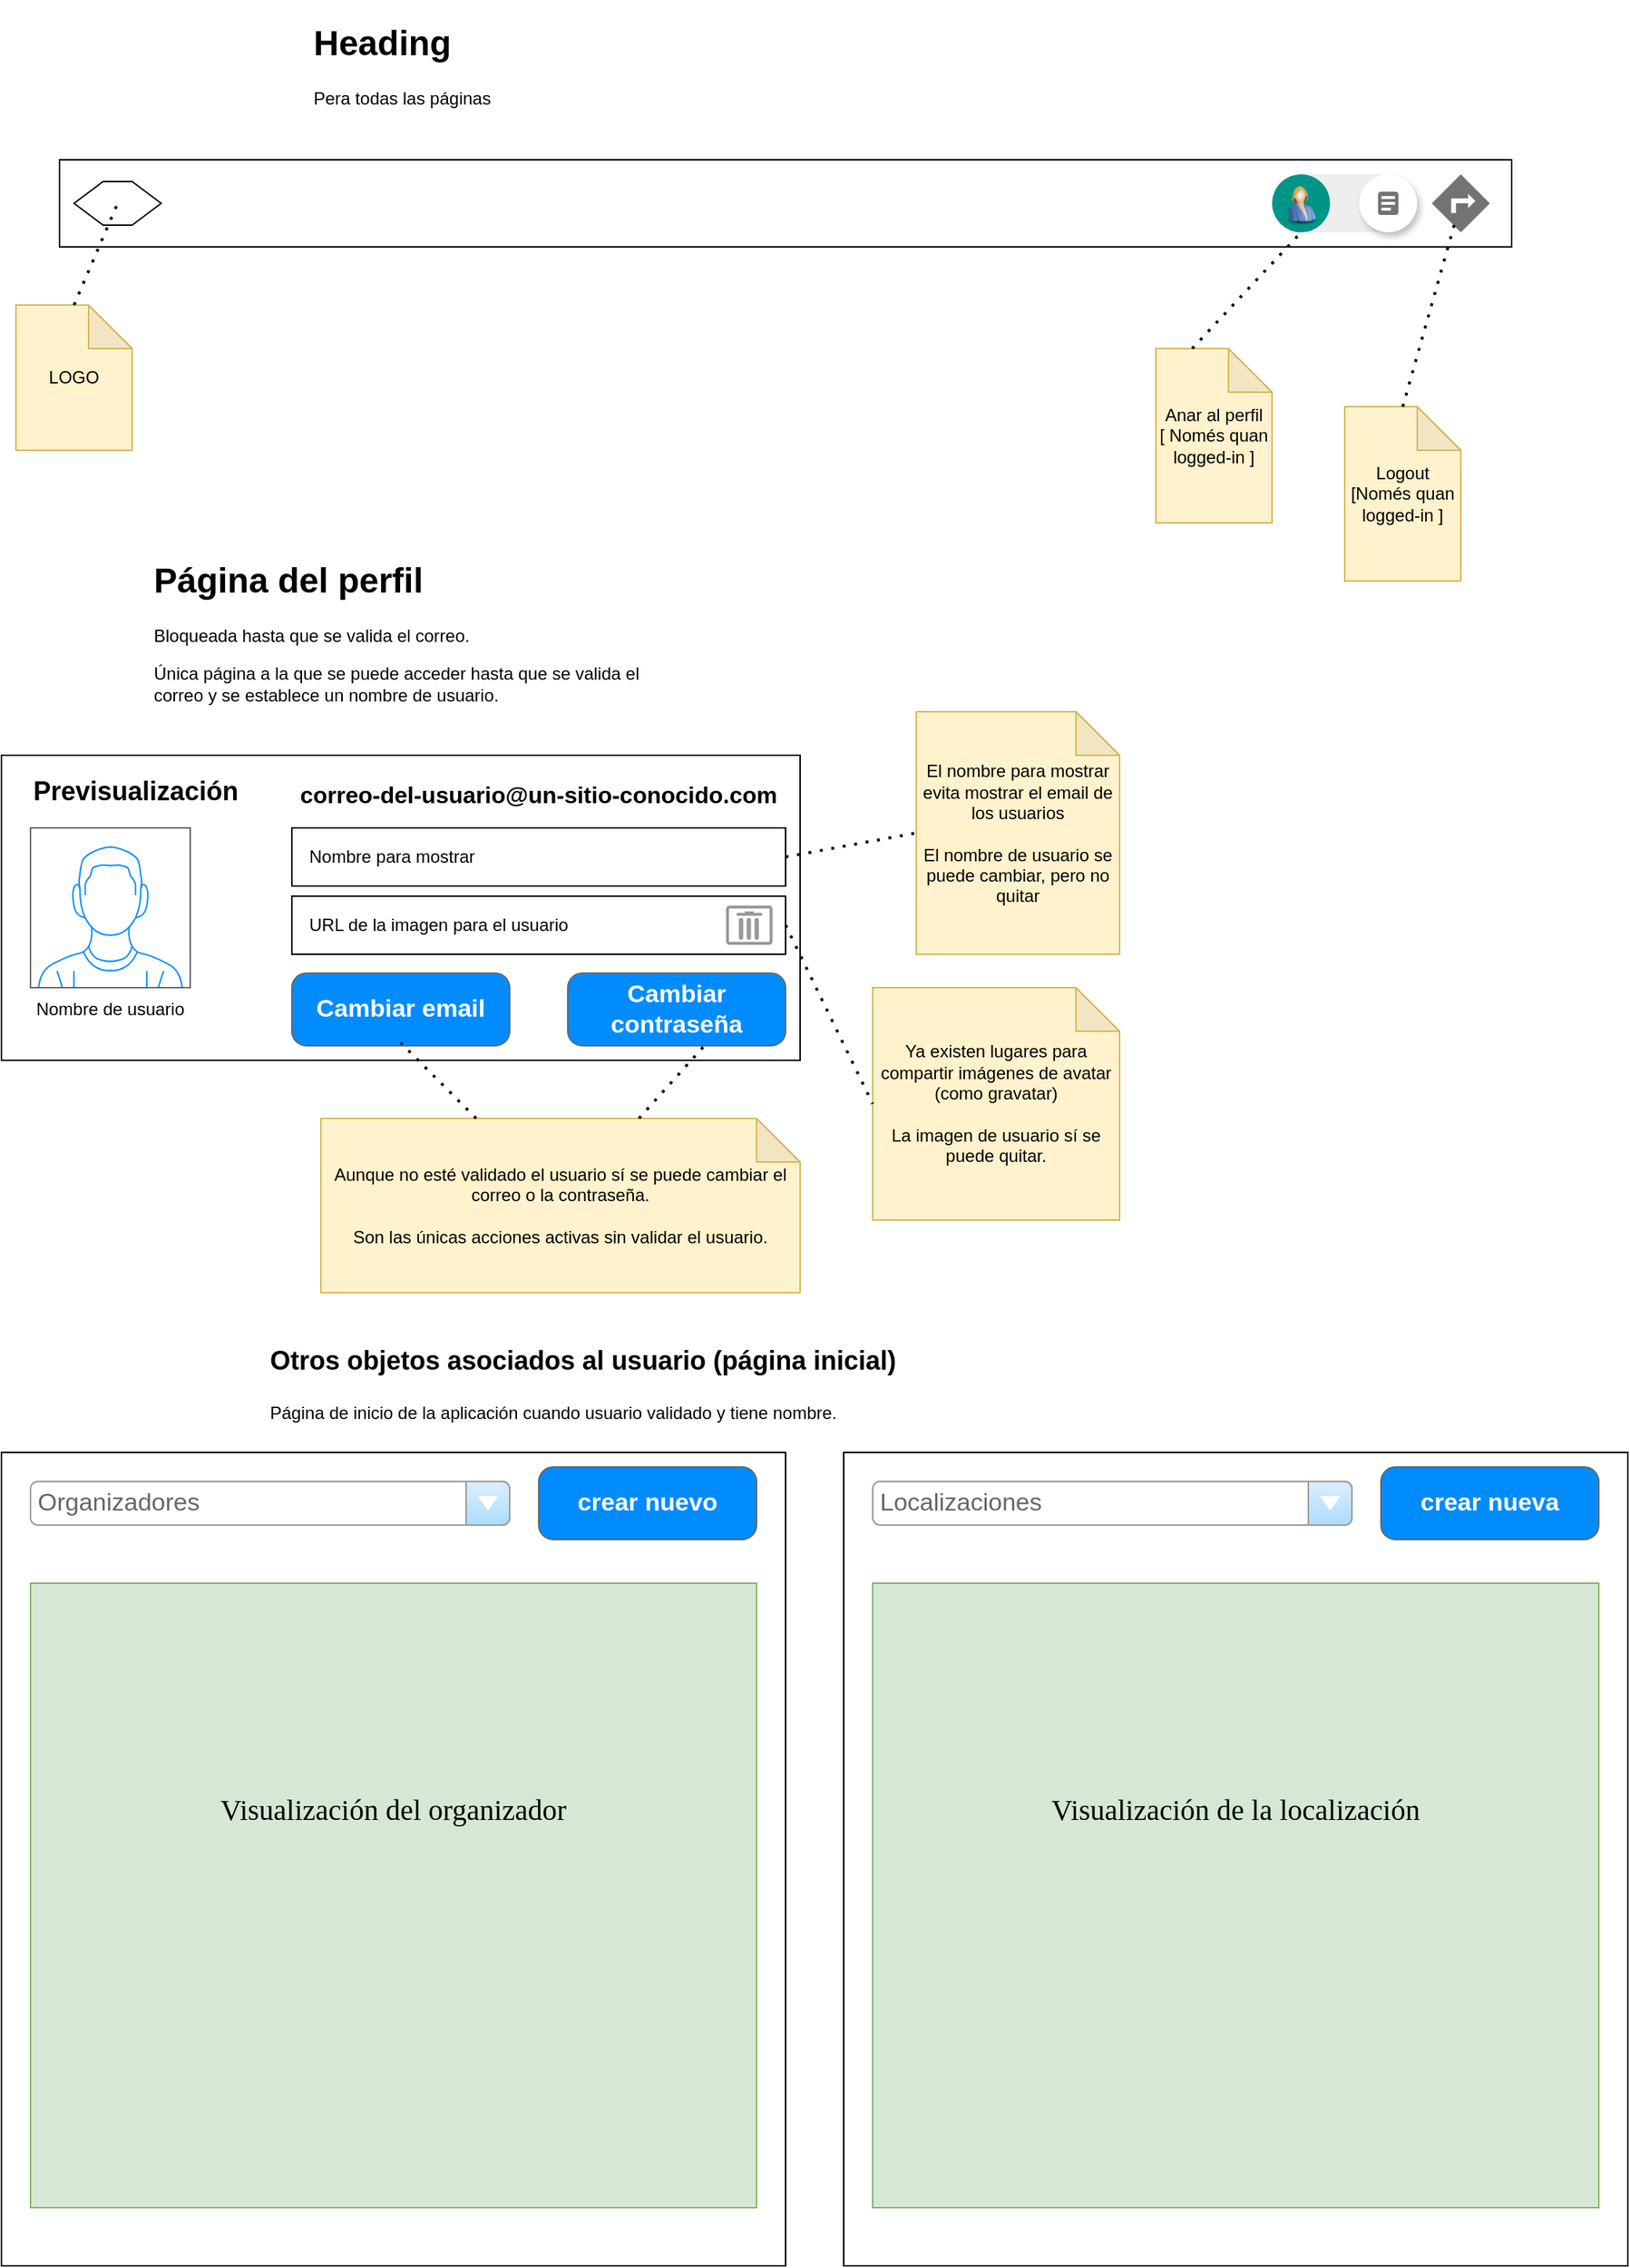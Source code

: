 <mxfile version="22.0.2" type="device">
  <diagram name="Pàgina-1" id="wEcYSD4VbKXbieK8MTMO">
    <mxGraphModel dx="1114" dy="883" grid="1" gridSize="10" guides="1" tooltips="1" connect="1" arrows="1" fold="1" page="1" pageScale="1" pageWidth="1169" pageHeight="1654" math="0" shadow="0">
      <root>
        <mxCell id="0" />
        <mxCell id="1" parent="0" />
        <mxCell id="KG268rfdw6J6ob5oxrYt-75" value="" style="rounded=0;whiteSpace=wrap;html=1;" vertex="1" parent="1">
          <mxGeometry x="620" y="1040" width="540" height="560" as="geometry" />
        </mxCell>
        <mxCell id="KG268rfdw6J6ob5oxrYt-44" value="" style="rounded=0;whiteSpace=wrap;html=1;" vertex="1" parent="1">
          <mxGeometry x="40" y="560" width="550" height="210" as="geometry" />
        </mxCell>
        <mxCell id="KG268rfdw6J6ob5oxrYt-1" value="" style="rounded=0;whiteSpace=wrap;html=1;" vertex="1" parent="1">
          <mxGeometry x="80" y="150" width="1000" height="60" as="geometry" />
        </mxCell>
        <mxCell id="KG268rfdw6J6ob5oxrYt-2" value="" style="shape=hexagon;perimeter=hexagonPerimeter2;whiteSpace=wrap;html=1;fixedSize=1;" vertex="1" parent="1">
          <mxGeometry x="90" y="165" width="60" height="30" as="geometry" />
        </mxCell>
        <mxCell id="KG268rfdw6J6ob5oxrYt-3" value="LOGO" style="shape=note;whiteSpace=wrap;html=1;backgroundOutline=1;darkOpacity=0.05;fillColor=#fff2cc;strokeColor=#d6b656;" vertex="1" parent="1">
          <mxGeometry x="50" y="250" width="80" height="100" as="geometry" />
        </mxCell>
        <mxCell id="KG268rfdw6J6ob5oxrYt-4" value="" style="endArrow=none;dashed=1;html=1;dashPattern=1 3;strokeWidth=2;rounded=0;exitX=0.5;exitY=0;exitDx=0;exitDy=0;exitPerimeter=0;" edge="1" parent="1" source="KG268rfdw6J6ob5oxrYt-3">
          <mxGeometry width="50" height="50" relative="1" as="geometry">
            <mxPoint x="70" y="230" as="sourcePoint" />
            <mxPoint x="120" y="180" as="targetPoint" />
          </mxGeometry>
        </mxCell>
        <mxCell id="KG268rfdw6J6ob5oxrYt-5" value="" style="shape=rect;arcSize=50;strokeColor=none;fillColor=#eeeeee;rounded=1;spacingLeft=24;fontSize=13;align=center;whiteSpace=wrap;html=1;" vertex="1" parent="1">
          <mxGeometry x="915" y="160" width="100" height="40" as="geometry" />
        </mxCell>
        <mxCell id="KG268rfdw6J6ob5oxrYt-6" value="" style="shape=ellipse;strokeColor=none;fillColor=#009587;fontColor=#ffffff;fontSize=14;" vertex="1" parent="KG268rfdw6J6ob5oxrYt-5">
          <mxGeometry width="40" height="40" relative="1" as="geometry" />
        </mxCell>
        <mxCell id="KG268rfdw6J6ob5oxrYt-18" value="" style="shape=ellipse;strokeColor=none;fillColor=#ffffff;shadow=1;gradientColor=none;sketch=0;hachureGap=4;pointerEvents=0;fontFamily=Architects Daughter;fontSource=https%3A%2F%2Ffonts.googleapis.com%2Fcss%3Ffamily%3DArchitects%2BDaughter;fontSize=20;html=1;labelPosition=center;verticalLabelPosition=bottom;align=center;verticalAlign=top;" vertex="1" parent="KG268rfdw6J6ob5oxrYt-5">
          <mxGeometry x="60" width="40" height="40" as="geometry" />
        </mxCell>
        <mxCell id="KG268rfdw6J6ob5oxrYt-19" value="" style="dashed=0;html=1;shape=mxgraph.gmdl.doc;strokeColor=#ffffff;fillColor=#737373;strokeWidth=2;sketch=0;hachureGap=4;pointerEvents=0;fontFamily=Architects Daughter;fontSource=https%3A%2F%2Ffonts.googleapis.com%2Fcss%3Ffamily%3DArchitects%2BDaughter;fontSize=20;" vertex="1" parent="KG268rfdw6J6ob5oxrYt-18">
          <mxGeometry x="0.5" y="0.5" width="14" height="16" relative="1" as="geometry">
            <mxPoint x="-7" y="-8" as="offset" />
          </mxGeometry>
        </mxCell>
        <mxCell id="KG268rfdw6J6ob5oxrYt-22" value="" style="image;html=1;image=img/lib/clip_art/people/Suit_Woman_Blue_128x128.png" vertex="1" parent="KG268rfdw6J6ob5oxrYt-5">
          <mxGeometry x="5" y="5" width="30" height="30" as="geometry" />
        </mxCell>
        <mxCell id="KG268rfdw6J6ob5oxrYt-20" value="" style="html=1;dashed=0;aspect=fixed;verticalLabelPosition=bottom;verticalAlign=top;align=center;shape=mxgraph.gmdl.share2;strokeColor=none;fillColor=#737373;shadow=0;sketch=0;" vertex="1" parent="1">
          <mxGeometry x="1025" y="160" width="40" height="40" as="geometry" />
        </mxCell>
        <mxCell id="KG268rfdw6J6ob5oxrYt-23" value="Anar al perfil&lt;br&gt;[ Només quan logged-in ]" style="shape=note;whiteSpace=wrap;html=1;backgroundOutline=1;darkOpacity=0.05;fillColor=#fff2cc;strokeColor=#d6b656;" vertex="1" parent="1">
          <mxGeometry x="835" y="280" width="80" height="120" as="geometry" />
        </mxCell>
        <mxCell id="KG268rfdw6J6ob5oxrYt-24" value="" style="endArrow=none;dashed=1;html=1;dashPattern=1 3;strokeWidth=2;rounded=0;entryX=0.5;entryY=1;entryDx=0;entryDy=0;exitX=0;exitY=0;exitDx=25;exitDy=0;exitPerimeter=0;" edge="1" parent="1" source="KG268rfdw6J6ob5oxrYt-23" target="KG268rfdw6J6ob5oxrYt-6">
          <mxGeometry width="50" height="50" relative="1" as="geometry">
            <mxPoint x="870" y="280" as="sourcePoint" />
            <mxPoint x="915" y="310" as="targetPoint" />
          </mxGeometry>
        </mxCell>
        <mxCell id="KG268rfdw6J6ob5oxrYt-25" value="Logout [Només quan logged-in ]" style="shape=note;whiteSpace=wrap;html=1;backgroundOutline=1;darkOpacity=0.05;fillColor=#fff2cc;strokeColor=#d6b656;" vertex="1" parent="1">
          <mxGeometry x="965" y="320" width="80" height="120" as="geometry" />
        </mxCell>
        <mxCell id="KG268rfdw6J6ob5oxrYt-26" value="" style="endArrow=none;dashed=1;html=1;dashPattern=1 3;strokeWidth=2;rounded=0;entryX=0.4;entryY=0.825;entryDx=0;entryDy=0;entryPerimeter=0;exitX=0.5;exitY=0;exitDx=0;exitDy=0;exitPerimeter=0;" edge="1" parent="1" source="KG268rfdw6J6ob5oxrYt-25" target="KG268rfdw6J6ob5oxrYt-20">
          <mxGeometry width="50" height="50" relative="1" as="geometry">
            <mxPoint x="865" y="360" as="sourcePoint" />
            <mxPoint x="915" y="310" as="targetPoint" />
          </mxGeometry>
        </mxCell>
        <mxCell id="KG268rfdw6J6ob5oxrYt-27" value="&lt;h1&gt;Heading&lt;/h1&gt;&lt;p&gt;Pera todas las páginas&lt;/p&gt;" style="text;html=1;strokeColor=none;fillColor=none;spacing=5;spacingTop=-20;whiteSpace=wrap;overflow=hidden;rounded=0;" vertex="1" parent="1">
          <mxGeometry x="250" y="50" width="190" height="80" as="geometry" />
        </mxCell>
        <mxCell id="KG268rfdw6J6ob5oxrYt-28" value="&lt;h1&gt;Página del perfil&lt;/h1&gt;&lt;p&gt;Bloqueada hasta que se valida el correo.&lt;/p&gt;&lt;p&gt;Única página a la que se puede acceder hasta que se valida el correo y se establece un nombre de usuario.&lt;/p&gt;" style="text;html=1;strokeColor=none;fillColor=none;spacing=5;spacingTop=-20;whiteSpace=wrap;overflow=hidden;rounded=0;" vertex="1" parent="1">
          <mxGeometry x="140" y="420" width="370" height="110" as="geometry" />
        </mxCell>
        <mxCell id="KG268rfdw6J6ob5oxrYt-29" value="" style="verticalLabelPosition=bottom;shadow=0;dashed=0;align=center;html=1;verticalAlign=top;strokeWidth=1;shape=mxgraph.mockup.containers.userMale;strokeColor=#666666;strokeColor2=#008cff;" vertex="1" parent="1">
          <mxGeometry x="60" y="610" width="110" height="110" as="geometry" />
        </mxCell>
        <mxCell id="KG268rfdw6J6ob5oxrYt-42" value="&lt;b&gt;&lt;font style=&quot;font-size: 18px;&quot;&gt;Previsualización&lt;/font&gt;&lt;/b&gt;" style="text;html=1;strokeColor=none;fillColor=none;align=left;verticalAlign=middle;whiteSpace=wrap;rounded=0;" vertex="1" parent="1">
          <mxGeometry x="60" y="567" width="150" height="35" as="geometry" />
        </mxCell>
        <mxCell id="KG268rfdw6J6ob5oxrYt-45" value="Nombre de usuario" style="text;html=1;strokeColor=none;fillColor=none;align=center;verticalAlign=middle;whiteSpace=wrap;rounded=0;" vertex="1" parent="1">
          <mxGeometry x="60" y="720" width="110" height="30" as="geometry" />
        </mxCell>
        <mxCell id="KG268rfdw6J6ob5oxrYt-53" value="" style="group" vertex="1" connectable="0" parent="1">
          <mxGeometry x="240" y="615" width="340" height="40" as="geometry" />
        </mxCell>
        <mxCell id="KG268rfdw6J6ob5oxrYt-54" value="" style="group" vertex="1" connectable="0" parent="KG268rfdw6J6ob5oxrYt-53">
          <mxGeometry y="-5" width="340" height="40" as="geometry" />
        </mxCell>
        <mxCell id="KG268rfdw6J6ob5oxrYt-46" value="" style="rounded=0;whiteSpace=wrap;html=1;" vertex="1" parent="KG268rfdw6J6ob5oxrYt-54">
          <mxGeometry width="340" height="40" as="geometry" />
        </mxCell>
        <mxCell id="KG268rfdw6J6ob5oxrYt-47" value="Nombre para mostrar" style="text;html=1;strokeColor=none;fillColor=none;align=left;verticalAlign=middle;whiteSpace=wrap;rounded=0;" vertex="1" parent="KG268rfdw6J6ob5oxrYt-54">
          <mxGeometry x="10" y="5" width="150" height="30" as="geometry" />
        </mxCell>
        <mxCell id="KG268rfdw6J6ob5oxrYt-55" value="" style="group" vertex="1" connectable="0" parent="1">
          <mxGeometry x="240" y="657" width="340" height="55" as="geometry" />
        </mxCell>
        <mxCell id="KG268rfdw6J6ob5oxrYt-49" value="" style="rounded=0;whiteSpace=wrap;html=1;" vertex="1" parent="KG268rfdw6J6ob5oxrYt-55">
          <mxGeometry width="340" height="40" as="geometry" />
        </mxCell>
        <mxCell id="KG268rfdw6J6ob5oxrYt-50" value="URL de la imagen para el usuario" style="text;html=1;strokeColor=none;fillColor=none;align=left;verticalAlign=middle;whiteSpace=wrap;rounded=0;" vertex="1" parent="KG268rfdw6J6ob5oxrYt-55">
          <mxGeometry x="10" y="5" width="210" height="30" as="geometry" />
        </mxCell>
        <mxCell id="KG268rfdw6J6ob5oxrYt-87" value="" style="strokeColor=#999999;verticalLabelPosition=bottom;shadow=0;dashed=0;verticalAlign=top;strokeWidth=2;html=1;shape=mxgraph.mockup.misc.trashcanIcon;" vertex="1" parent="KG268rfdw6J6ob5oxrYt-55">
          <mxGeometry x="300" y="7.5" width="30" height="25" as="geometry" />
        </mxCell>
        <mxCell id="KG268rfdw6J6ob5oxrYt-56" value="&lt;font size=&quot;1&quot; style=&quot;&quot;&gt;&lt;b style=&quot;font-size: 16px;&quot;&gt;correo-del-usuario@un-sitio-conocido.com&lt;/b&gt;&lt;/font&gt;" style="text;html=1;strokeColor=none;fillColor=none;align=center;verticalAlign=middle;whiteSpace=wrap;rounded=0;" vertex="1" parent="1">
          <mxGeometry x="240" y="572" width="340" height="30" as="geometry" />
        </mxCell>
        <mxCell id="KG268rfdw6J6ob5oxrYt-57" value="El nombre para mostrar evita mostrar el email de los usuarios&lt;br&gt;&lt;br&gt;El nombre de usuario se puede cambiar, pero no quitar" style="shape=note;whiteSpace=wrap;html=1;backgroundOutline=1;darkOpacity=0.05;fillColor=#fff2cc;strokeColor=#d6b656;" vertex="1" parent="1">
          <mxGeometry x="670" y="530" width="140" height="167" as="geometry" />
        </mxCell>
        <mxCell id="KG268rfdw6J6ob5oxrYt-58" value="" style="endArrow=none;dashed=1;html=1;dashPattern=1 3;strokeWidth=2;rounded=0;entryX=0;entryY=0.5;entryDx=0;entryDy=0;entryPerimeter=0;exitX=1;exitY=0.5;exitDx=0;exitDy=0;" edge="1" parent="1" source="KG268rfdw6J6ob5oxrYt-46" target="KG268rfdw6J6ob5oxrYt-57">
          <mxGeometry width="50" height="50" relative="1" as="geometry">
            <mxPoint x="550" y="700" as="sourcePoint" />
            <mxPoint x="600" y="650" as="targetPoint" />
          </mxGeometry>
        </mxCell>
        <mxCell id="KG268rfdw6J6ob5oxrYt-60" value="Ya existen lugares para compartir imágenes de avatar (como gravatar)&lt;br&gt;&lt;br&gt;La imagen de usuario sí se puede quitar." style="shape=note;whiteSpace=wrap;html=1;backgroundOutline=1;darkOpacity=0.05;fillColor=#fff2cc;strokeColor=#d6b656;" vertex="1" parent="1">
          <mxGeometry x="640" y="720" width="170" height="160" as="geometry" />
        </mxCell>
        <mxCell id="KG268rfdw6J6ob5oxrYt-62" value="Cambiar email" style="strokeWidth=1;shadow=0;dashed=0;align=center;html=1;shape=mxgraph.mockup.buttons.button;strokeColor=#666666;fontColor=#ffffff;mainText=;buttonStyle=round;fontSize=17;fontStyle=1;fillColor=#008cff;whiteSpace=wrap;" vertex="1" parent="1">
          <mxGeometry x="240" y="710" width="150" height="50" as="geometry" />
        </mxCell>
        <mxCell id="KG268rfdw6J6ob5oxrYt-64" value="" style="endArrow=none;dashed=1;html=1;dashPattern=1 3;strokeWidth=2;rounded=0;exitX=1;exitY=0.5;exitDx=0;exitDy=0;entryX=0;entryY=0.5;entryDx=0;entryDy=0;entryPerimeter=0;" edge="1" parent="1" source="KG268rfdw6J6ob5oxrYt-49" target="KG268rfdw6J6ob5oxrYt-60">
          <mxGeometry width="50" height="50" relative="1" as="geometry">
            <mxPoint x="461" y="705" as="sourcePoint" />
            <mxPoint x="610" y="730" as="targetPoint" />
            <Array as="points" />
          </mxGeometry>
        </mxCell>
        <mxCell id="KG268rfdw6J6ob5oxrYt-63" value="Cambiar contraseña" style="strokeWidth=1;shadow=0;dashed=0;align=center;html=1;shape=mxgraph.mockup.buttons.button;strokeColor=#666666;fontColor=#ffffff;mainText=;buttonStyle=round;fontSize=17;fontStyle=1;fillColor=#008cff;whiteSpace=wrap;" vertex="1" parent="1">
          <mxGeometry x="430" y="710" width="150" height="50" as="geometry" />
        </mxCell>
        <mxCell id="KG268rfdw6J6ob5oxrYt-65" value="" style="rounded=0;whiteSpace=wrap;html=1;" vertex="1" parent="1">
          <mxGeometry x="40" y="1040" width="540" height="560" as="geometry" />
        </mxCell>
        <mxCell id="KG268rfdw6J6ob5oxrYt-66" value="&lt;h1&gt;&lt;font style=&quot;font-size: 18px;&quot;&gt;Otros objetos asociados al usuario (página inicial)&lt;/font&gt;&lt;/h1&gt;&lt;p&gt;&lt;span style=&quot;background-color: initial;&quot;&gt;Página de inicio de la aplicación cuando usuario validado y tiene nombre.&lt;/span&gt;&lt;br&gt;&lt;/p&gt;" style="text;html=1;strokeColor=none;fillColor=none;spacing=5;spacingTop=-20;whiteSpace=wrap;overflow=hidden;rounded=0;" vertex="1" parent="1">
          <mxGeometry x="220" y="955" width="440" height="80" as="geometry" />
        </mxCell>
        <mxCell id="KG268rfdw6J6ob5oxrYt-67" value="Aunque no esté validado el usuario sí se puede cambiar el correo o la contraseña.&lt;br&gt;&lt;br&gt;Son las únicas acciones activas sin validar el usuario." style="shape=note;whiteSpace=wrap;html=1;backgroundOutline=1;darkOpacity=0.05;fillColor=#fff2cc;strokeColor=#d6b656;" vertex="1" parent="1">
          <mxGeometry x="260" y="810" width="330" height="120" as="geometry" />
        </mxCell>
        <mxCell id="KG268rfdw6J6ob5oxrYt-68" value="" style="endArrow=none;dashed=1;html=1;dashPattern=1 3;strokeWidth=2;rounded=0;entryX=0.5;entryY=0.96;entryDx=0;entryDy=0;entryPerimeter=0;exitX=0.324;exitY=0;exitDx=0;exitDy=0;exitPerimeter=0;" edge="1" parent="1" source="KG268rfdw6J6ob5oxrYt-67" target="KG268rfdw6J6ob5oxrYt-62">
          <mxGeometry width="50" height="50" relative="1" as="geometry">
            <mxPoint x="550" y="940" as="sourcePoint" />
            <mxPoint x="600" y="890" as="targetPoint" />
          </mxGeometry>
        </mxCell>
        <mxCell id="KG268rfdw6J6ob5oxrYt-69" value="" style="endArrow=none;dashed=1;html=1;dashPattern=1 3;strokeWidth=2;rounded=0;entryX=0.633;entryY=0.98;entryDx=0;entryDy=0;entryPerimeter=0;" edge="1" parent="1" source="KG268rfdw6J6ob5oxrYt-67" target="KG268rfdw6J6ob5oxrYt-63">
          <mxGeometry width="50" height="50" relative="1" as="geometry">
            <mxPoint x="550" y="940" as="sourcePoint" />
            <mxPoint x="600" y="890" as="targetPoint" />
          </mxGeometry>
        </mxCell>
        <mxCell id="KG268rfdw6J6ob5oxrYt-71" value="Organizadores" style="strokeWidth=1;shadow=0;dashed=0;align=center;html=1;shape=mxgraph.mockup.forms.comboBox;strokeColor=#999999;fillColor=#ddeeff;align=left;fillColor2=#aaddff;mainText=;fontColor=#666666;fontSize=17;spacingLeft=3;" vertex="1" parent="1">
          <mxGeometry x="60" y="1060" width="330" height="30" as="geometry" />
        </mxCell>
        <mxCell id="KG268rfdw6J6ob5oxrYt-72" value="crear nuevo" style="strokeWidth=1;shadow=0;dashed=0;align=center;html=1;shape=mxgraph.mockup.buttons.button;strokeColor=#666666;fontColor=#ffffff;mainText=;buttonStyle=round;fontSize=17;fontStyle=1;fillColor=#008cff;whiteSpace=wrap;" vertex="1" parent="1">
          <mxGeometry x="410" y="1050" width="150" height="50" as="geometry" />
        </mxCell>
        <mxCell id="KG268rfdw6J6ob5oxrYt-73" value="Localizaciones" style="strokeWidth=1;shadow=0;dashed=0;align=center;html=1;shape=mxgraph.mockup.forms.comboBox;strokeColor=#999999;fillColor=#ddeeff;align=left;fillColor2=#aaddff;mainText=;fontColor=#666666;fontSize=17;spacingLeft=3;" vertex="1" parent="1">
          <mxGeometry x="640" y="1060" width="330" height="30" as="geometry" />
        </mxCell>
        <mxCell id="KG268rfdw6J6ob5oxrYt-74" value="crear nueva" style="strokeWidth=1;shadow=0;dashed=0;align=center;html=1;shape=mxgraph.mockup.buttons.button;strokeColor=#666666;fontColor=#ffffff;mainText=;buttonStyle=round;fontSize=17;fontStyle=1;fillColor=#008cff;whiteSpace=wrap;" vertex="1" parent="1">
          <mxGeometry x="990" y="1050" width="150" height="50" as="geometry" />
        </mxCell>
        <mxCell id="KG268rfdw6J6ob5oxrYt-78" value="" style="group" vertex="1" connectable="0" parent="1">
          <mxGeometry x="60" y="1130" width="500" height="430" as="geometry" />
        </mxCell>
        <mxCell id="KG268rfdw6J6ob5oxrYt-82" value="" style="group" vertex="1" connectable="0" parent="KG268rfdw6J6ob5oxrYt-78">
          <mxGeometry width="500" height="430" as="geometry" />
        </mxCell>
        <mxCell id="KG268rfdw6J6ob5oxrYt-76" value="" style="rounded=0;whiteSpace=wrap;html=1;fillColor=#d5e8d4;strokeColor=#82b366;" vertex="1" parent="KG268rfdw6J6ob5oxrYt-82">
          <mxGeometry width="500" height="430" as="geometry" />
        </mxCell>
        <mxCell id="KG268rfdw6J6ob5oxrYt-77" value="&lt;font style=&quot;font-size: 20px;&quot; face=&quot;Comic Sans MS&quot;&gt;Visualización del organizador&lt;/font&gt;" style="text;html=1;strokeColor=none;fillColor=none;align=center;verticalAlign=middle;whiteSpace=wrap;rounded=0;" vertex="1" parent="KG268rfdw6J6ob5oxrYt-82">
          <mxGeometry y="140" width="500" height="30" as="geometry" />
        </mxCell>
        <mxCell id="KG268rfdw6J6ob5oxrYt-84" value="" style="group" vertex="1" connectable="0" parent="1">
          <mxGeometry x="640" y="1130" width="500" height="430" as="geometry" />
        </mxCell>
        <mxCell id="KG268rfdw6J6ob5oxrYt-85" value="" style="rounded=0;whiteSpace=wrap;html=1;fillColor=#d5e8d4;strokeColor=#82b366;" vertex="1" parent="KG268rfdw6J6ob5oxrYt-84">
          <mxGeometry width="500" height="430" as="geometry" />
        </mxCell>
        <mxCell id="KG268rfdw6J6ob5oxrYt-86" value="&lt;font style=&quot;font-size: 20px;&quot; face=&quot;Comic Sans MS&quot;&gt;Visualización de la localización&lt;/font&gt;" style="text;html=1;strokeColor=none;fillColor=none;align=center;verticalAlign=middle;whiteSpace=wrap;rounded=0;" vertex="1" parent="KG268rfdw6J6ob5oxrYt-84">
          <mxGeometry y="140" width="500" height="30" as="geometry" />
        </mxCell>
      </root>
    </mxGraphModel>
  </diagram>
</mxfile>
